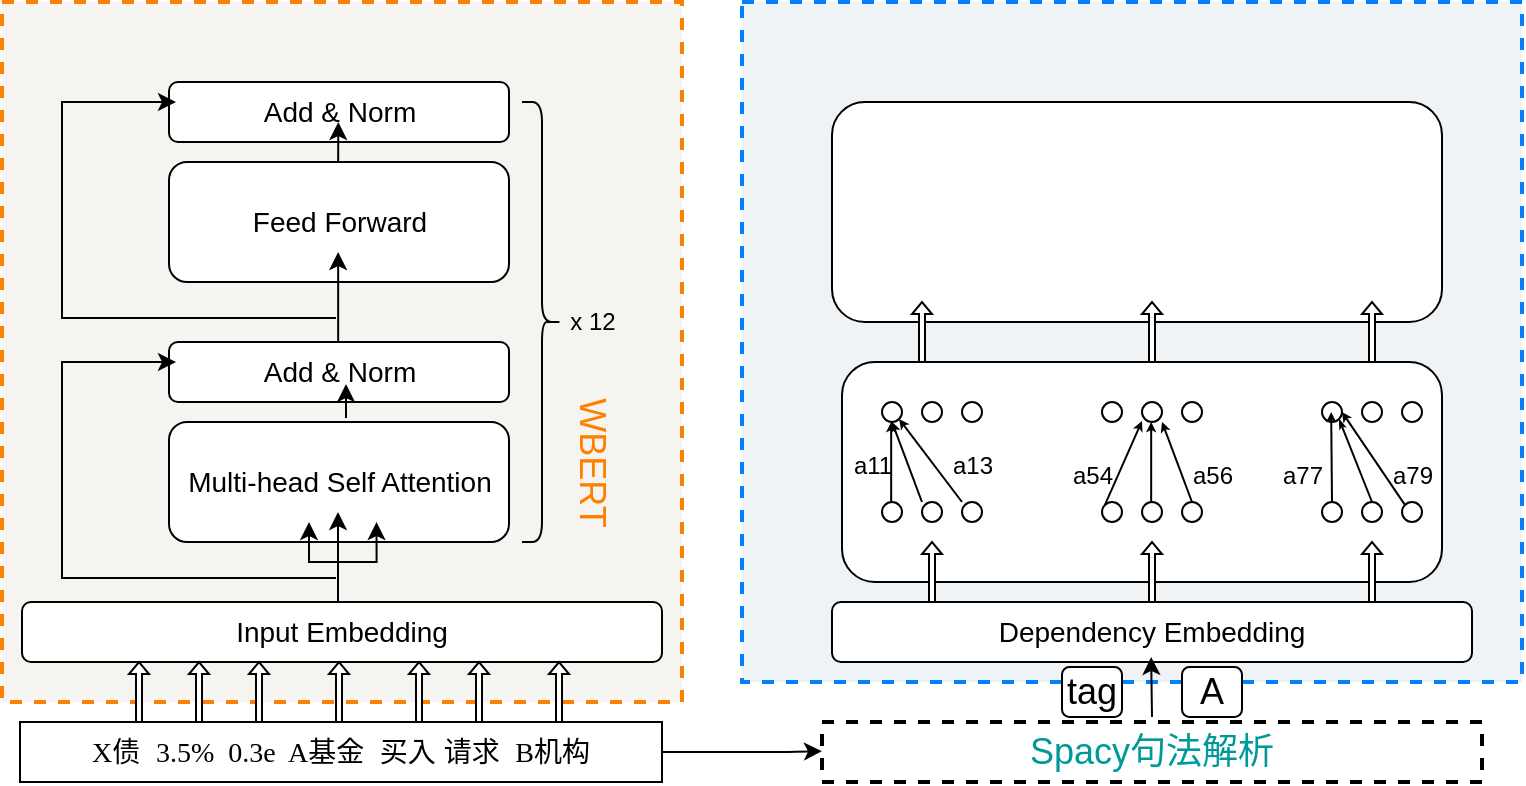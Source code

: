 <mxfile version="16.0.0" type="github">
  <diagram id="1vwMO78F63A42fUgwjm2" name="Page-1">
    <mxGraphModel dx="865" dy="488" grid="1" gridSize="10" guides="1" tooltips="1" connect="1" arrows="1" fold="1" page="1" pageScale="1" pageWidth="827" pageHeight="1169" math="0" shadow="0">
      <root>
        <mxCell id="0" />
        <mxCell id="1" parent="0" />
        <mxCell id="z27-uRXxiAsdTS0FbLUc-89" value="" style="rounded=0;whiteSpace=wrap;html=1;sketch=0;fontSize=18;dashed=1;strokeWidth=2;fillColor=#F0F3F5;strokeColor=#007FFF;fontColor=#333333;" vertex="1" parent="1">
          <mxGeometry x="400" y="210" width="390" height="340" as="geometry" />
        </mxCell>
        <mxCell id="z27-uRXxiAsdTS0FbLUc-144" value="" style="rounded=1;whiteSpace=wrap;html=1;sketch=0;fontSize=12;fontColor=#000000;strokeColor=#000000;strokeWidth=1;fillColor=#FFFFFF;" vertex="1" parent="1">
          <mxGeometry x="450" y="390" width="300" height="110" as="geometry" />
        </mxCell>
        <mxCell id="z27-uRXxiAsdTS0FbLUc-78" value="" style="rounded=0;whiteSpace=wrap;html=1;sketch=0;fontSize=18;dashed=1;strokeWidth=2;fillColor=#F5F4F0;strokeColor=#FF8000;fontColor=#333333;" vertex="1" parent="1">
          <mxGeometry x="30" y="210" width="340" height="350" as="geometry" />
        </mxCell>
        <mxCell id="z27-uRXxiAsdTS0FbLUc-1" value="&lt;p style=&quot;margin-top: 0pt ; margin-bottom: 0pt ; margin-left: 0in ; text-align: left ; direction: ltr ; unicode-bidi: embed ; word-break: normal ; font-size: 14px&quot;&gt;&lt;span style=&quot;font-family: &amp;#34;times new roman&amp;#34;&quot;&gt;X&lt;/span&gt;&lt;span&gt;债&amp;nbsp; &lt;/span&gt;&lt;span style=&quot;font-family: &amp;#34;times new roman&amp;#34;&quot;&gt;3.5%&amp;nbsp; 0.3e&amp;nbsp; A&lt;/span&gt;&lt;span&gt;基金&amp;nbsp; 买入 请求&amp;nbsp; &lt;/span&gt;&lt;span style=&quot;font-family: &amp;#34;times new roman&amp;#34;&quot;&gt;B&lt;/span&gt;&lt;span&gt;机构&lt;/span&gt;&lt;/p&gt;" style="rounded=0;whiteSpace=wrap;html=1;" vertex="1" parent="1">
          <mxGeometry x="39" y="570" width="321" height="30" as="geometry" />
        </mxCell>
        <mxCell id="z27-uRXxiAsdTS0FbLUc-5" value="Input Embedding" style="rounded=1;whiteSpace=wrap;html=1;fontSize=14;strokeWidth=1;" vertex="1" parent="1">
          <mxGeometry x="40" y="510" width="320" height="30" as="geometry" />
        </mxCell>
        <mxCell id="z27-uRXxiAsdTS0FbLUc-21" value="" style="shape=singleArrow;direction=north;whiteSpace=wrap;html=1;fontSize=14;strokeWidth=1;" vertex="1" parent="1">
          <mxGeometry x="93.5" y="540" width="10" height="30" as="geometry" />
        </mxCell>
        <mxCell id="z27-uRXxiAsdTS0FbLUc-30" value="" style="shape=singleArrow;direction=north;whiteSpace=wrap;html=1;fontSize=14;strokeWidth=1;" vertex="1" parent="1">
          <mxGeometry x="123.5" y="540" width="10" height="30" as="geometry" />
        </mxCell>
        <mxCell id="z27-uRXxiAsdTS0FbLUc-31" value="" style="shape=singleArrow;direction=north;whiteSpace=wrap;html=1;fontSize=14;strokeWidth=1;" vertex="1" parent="1">
          <mxGeometry x="153.5" y="540" width="10" height="30" as="geometry" />
        </mxCell>
        <mxCell id="z27-uRXxiAsdTS0FbLUc-32" value="" style="shape=singleArrow;direction=north;whiteSpace=wrap;html=1;fontSize=14;strokeWidth=1;" vertex="1" parent="1">
          <mxGeometry x="193.5" y="540" width="10" height="30" as="geometry" />
        </mxCell>
        <mxCell id="z27-uRXxiAsdTS0FbLUc-34" value="" style="shape=singleArrow;direction=north;whiteSpace=wrap;html=1;fontSize=14;strokeWidth=1;" vertex="1" parent="1">
          <mxGeometry x="233.5" y="540" width="10" height="30" as="geometry" />
        </mxCell>
        <mxCell id="z27-uRXxiAsdTS0FbLUc-35" value="" style="shape=singleArrow;direction=north;whiteSpace=wrap;html=1;fontSize=14;strokeWidth=1;" vertex="1" parent="1">
          <mxGeometry x="263.5" y="540" width="10" height="30" as="geometry" />
        </mxCell>
        <mxCell id="z27-uRXxiAsdTS0FbLUc-36" value="" style="shape=singleArrow;direction=north;whiteSpace=wrap;html=1;fontSize=14;strokeWidth=1;" vertex="1" parent="1">
          <mxGeometry x="303.5" y="540" width="10" height="30" as="geometry" />
        </mxCell>
        <mxCell id="z27-uRXxiAsdTS0FbLUc-37" value="Multi-head Self Attention" style="rounded=1;whiteSpace=wrap;html=1;fontSize=14;strokeWidth=1;" vertex="1" parent="1">
          <mxGeometry x="113.5" y="420" width="170" height="60" as="geometry" />
        </mxCell>
        <mxCell id="z27-uRXxiAsdTS0FbLUc-47" style="edgeStyle=none;shape=flexArrow;rounded=0;orthogonalLoop=1;jettySize=auto;html=1;exitX=0.5;exitY=0;exitDx=0;exitDy=0;fontSize=14;" edge="1" parent="1" source="z27-uRXxiAsdTS0FbLUc-37" target="z27-uRXxiAsdTS0FbLUc-37">
          <mxGeometry relative="1" as="geometry" />
        </mxCell>
        <mxCell id="z27-uRXxiAsdTS0FbLUc-48" value="Add &amp;amp; Norm" style="rounded=1;whiteSpace=wrap;html=1;fontSize=14;strokeWidth=1;" vertex="1" parent="1">
          <mxGeometry x="113.5" y="380" width="170" height="30" as="geometry" />
        </mxCell>
        <mxCell id="z27-uRXxiAsdTS0FbLUc-57" value="" style="edgeStyle=elbowEdgeStyle;elbow=horizontal;endArrow=classic;html=1;rounded=0;fontSize=14;exitX=0;exitY=0;exitDx=12;exitDy=3.5;exitPerimeter=0;" edge="1" parent="1">
          <mxGeometry width="50" height="50" relative="1" as="geometry">
            <mxPoint x="197.0" y="498.0" as="sourcePoint" />
            <mxPoint x="117" y="390" as="targetPoint" />
            <Array as="points">
              <mxPoint x="60" y="410" />
              <mxPoint x="90" y="390" />
              <mxPoint x="70" y="410" />
              <mxPoint x="90" y="400" />
              <mxPoint x="93.5" y="420" />
            </Array>
          </mxGeometry>
        </mxCell>
        <mxCell id="z27-uRXxiAsdTS0FbLUc-61" value="" style="endArrow=classic;html=1;rounded=0;fontSize=14;" edge="1" parent="1">
          <mxGeometry width="50" height="50" relative="1" as="geometry">
            <mxPoint x="198" y="510" as="sourcePoint" />
            <mxPoint x="198" y="465" as="targetPoint" />
          </mxGeometry>
        </mxCell>
        <mxCell id="z27-uRXxiAsdTS0FbLUc-62" value="" style="edgeStyle=segmentEdgeStyle;endArrow=classic;html=1;rounded=0;fontSize=14;endSize=6;" edge="1" parent="1">
          <mxGeometry width="50" height="50" relative="1" as="geometry">
            <mxPoint x="196.75" y="490" as="sourcePoint" />
            <mxPoint x="217.25" y="470" as="targetPoint" />
          </mxGeometry>
        </mxCell>
        <mxCell id="z27-uRXxiAsdTS0FbLUc-63" value="" style="edgeStyle=segmentEdgeStyle;endArrow=classic;html=1;rounded=0;fontSize=14;endSize=6;" edge="1" parent="1">
          <mxGeometry width="50" height="50" relative="1" as="geometry">
            <mxPoint x="203.5" y="490" as="sourcePoint" />
            <mxPoint x="183.5" y="470" as="targetPoint" />
          </mxGeometry>
        </mxCell>
        <mxCell id="z27-uRXxiAsdTS0FbLUc-65" value="" style="endArrow=classic;html=1;rounded=0;fontSize=14;endSize=6;targetPerimeterSpacing=10;sourcePerimeterSpacing=10;jumpStyle=sharp;jumpSize=16;" edge="1" parent="1">
          <mxGeometry width="50" height="50" relative="1" as="geometry">
            <mxPoint x="202" y="418" as="sourcePoint" />
            <mxPoint x="202" y="401" as="targetPoint" />
            <Array as="points" />
          </mxGeometry>
        </mxCell>
        <mxCell id="z27-uRXxiAsdTS0FbLUc-66" value="Feed Forward" style="rounded=1;whiteSpace=wrap;html=1;fontSize=14;strokeWidth=1;" vertex="1" parent="1">
          <mxGeometry x="113.5" y="290" width="170" height="60" as="geometry" />
        </mxCell>
        <mxCell id="z27-uRXxiAsdTS0FbLUc-67" value="" style="endArrow=classic;html=1;rounded=0;fontSize=14;" edge="1" parent="1">
          <mxGeometry width="50" height="50" relative="1" as="geometry">
            <mxPoint x="198.08" y="380" as="sourcePoint" />
            <mxPoint x="198.08" y="335" as="targetPoint" />
          </mxGeometry>
        </mxCell>
        <mxCell id="z27-uRXxiAsdTS0FbLUc-68" value="Add &amp;amp; Norm" style="rounded=1;whiteSpace=wrap;html=1;fontSize=14;strokeWidth=1;" vertex="1" parent="1">
          <mxGeometry x="113.5" y="250" width="170" height="30" as="geometry" />
        </mxCell>
        <mxCell id="z27-uRXxiAsdTS0FbLUc-72" value="" style="endArrow=classic;html=1;rounded=0;fontSize=14;endSize=6;sourcePerimeterSpacing=10;targetPerimeterSpacing=10;elbow=vertical;jumpStyle=sharp;jumpSize=16;" edge="1" parent="1">
          <mxGeometry width="50" height="50" relative="1" as="geometry">
            <mxPoint x="198.08" y="290" as="sourcePoint" />
            <mxPoint x="198.16" y="270" as="targetPoint" />
          </mxGeometry>
        </mxCell>
        <mxCell id="z27-uRXxiAsdTS0FbLUc-73" value="" style="edgeStyle=elbowEdgeStyle;elbow=horizontal;endArrow=classic;html=1;rounded=0;fontSize=14;exitX=0;exitY=0;exitDx=12;exitDy=3.5;exitPerimeter=0;" edge="1" parent="1">
          <mxGeometry width="50" height="50" relative="1" as="geometry">
            <mxPoint x="197.0" y="368.0" as="sourcePoint" />
            <mxPoint x="117.0" y="260" as="targetPoint" />
            <Array as="points">
              <mxPoint x="60" y="280" />
              <mxPoint x="90" y="260" />
              <mxPoint x="70" y="280" />
              <mxPoint x="90" y="270" />
              <mxPoint x="93.5" y="290" />
            </Array>
          </mxGeometry>
        </mxCell>
        <mxCell id="z27-uRXxiAsdTS0FbLUc-74" value="" style="shape=curlyBracket;whiteSpace=wrap;html=1;rounded=1;flipH=1;fontSize=14;strokeWidth=1;" vertex="1" parent="1">
          <mxGeometry x="290" y="260" width="20" height="220" as="geometry" />
        </mxCell>
        <mxCell id="z27-uRXxiAsdTS0FbLUc-76" value="x 12" style="text;html=1;resizable=0;autosize=1;align=center;verticalAlign=middle;points=[];fillColor=none;strokeColor=none;rounded=0;sketch=0;" vertex="1" parent="1">
          <mxGeometry x="305" y="360" width="40" height="20" as="geometry" />
        </mxCell>
        <mxCell id="z27-uRXxiAsdTS0FbLUc-77" value="&lt;font style=&quot;font-size: 18px&quot; color=&quot;#ff8000&quot;&gt;WBERT&lt;/font&gt;" style="text;html=1;resizable=0;autosize=1;align=center;verticalAlign=middle;points=[];fillColor=none;strokeColor=none;rounded=0;sketch=0;rotation=90;" vertex="1" parent="1">
          <mxGeometry x="285" y="430" width="80" height="20" as="geometry" />
        </mxCell>
        <mxCell id="z27-uRXxiAsdTS0FbLUc-79" value="&lt;font color=&quot;#009999&quot;&gt;Spacy句法解析&lt;/font&gt;" style="rounded=0;whiteSpace=wrap;html=1;dashed=1;sketch=0;fontSize=18;fontColor=#FF8000;strokeColor=#000000;strokeWidth=2;fillColor=#FFFFFF;" vertex="1" parent="1">
          <mxGeometry x="440" y="570" width="330" height="30" as="geometry" />
        </mxCell>
        <mxCell id="z27-uRXxiAsdTS0FbLUc-81" value="" style="endArrow=classic;html=1;rounded=1;sketch=0;fontSize=18;fontColor=#FF8000;curved=0;exitX=1;exitY=0.5;exitDx=0;exitDy=0;" edge="1" parent="1" source="z27-uRXxiAsdTS0FbLUc-1">
          <mxGeometry width="50" height="50" relative="1" as="geometry">
            <mxPoint x="370" y="584.58" as="sourcePoint" />
            <mxPoint x="440" y="584.58" as="targetPoint" />
            <Array as="points">
              <mxPoint x="420" y="585" />
            </Array>
          </mxGeometry>
        </mxCell>
        <mxCell id="z27-uRXxiAsdTS0FbLUc-90" value="Dependency Embedding" style="rounded=1;whiteSpace=wrap;html=1;fontSize=14;strokeWidth=1;" vertex="1" parent="1">
          <mxGeometry x="445" y="510" width="320" height="30" as="geometry" />
        </mxCell>
        <mxCell id="z27-uRXxiAsdTS0FbLUc-82" value="" style="endArrow=classic;html=1;rounded=1;sketch=0;fontSize=18;fontColor=#009999;curved=0;" edge="1" parent="1">
          <mxGeometry width="50" height="50" relative="1" as="geometry">
            <mxPoint x="605" y="567.5" as="sourcePoint" />
            <mxPoint x="604.58" y="537.5" as="targetPoint" />
          </mxGeometry>
        </mxCell>
        <mxCell id="z27-uRXxiAsdTS0FbLUc-85" value="&lt;font color=&quot;#000000&quot;&gt;A&lt;/font&gt;" style="rounded=1;whiteSpace=wrap;html=1;sketch=0;fontSize=18;fontColor=#009999;strokeColor=#000000;strokeWidth=1;fillColor=#FFFFFF;" vertex="1" parent="1">
          <mxGeometry x="620" y="542.5" width="30" height="25" as="geometry" />
        </mxCell>
        <mxCell id="z27-uRXxiAsdTS0FbLUc-88" value="&lt;font color=&quot;#000000&quot;&gt;tag&lt;/font&gt;" style="rounded=1;whiteSpace=wrap;html=1;sketch=0;fontSize=18;fontColor=#009999;strokeColor=#000000;strokeWidth=1;fillColor=#FFFFFF;" vertex="1" parent="1">
          <mxGeometry x="560" y="542.5" width="30" height="25" as="geometry" />
        </mxCell>
        <mxCell id="z27-uRXxiAsdTS0FbLUc-92" value="" style="shape=singleArrow;direction=north;whiteSpace=wrap;html=1;fontSize=14;strokeWidth=1;" vertex="1" parent="1">
          <mxGeometry x="490" y="480" width="10" height="30" as="geometry" />
        </mxCell>
        <mxCell id="z27-uRXxiAsdTS0FbLUc-100" value="" style="shape=singleArrow;direction=north;whiteSpace=wrap;html=1;fontSize=14;strokeWidth=1;" vertex="1" parent="1">
          <mxGeometry x="600" y="480" width="10" height="30" as="geometry" />
        </mxCell>
        <mxCell id="z27-uRXxiAsdTS0FbLUc-101" value="" style="shape=singleArrow;direction=north;whiteSpace=wrap;html=1;fontSize=14;strokeWidth=1;" vertex="1" parent="1">
          <mxGeometry x="710" y="480" width="10" height="30" as="geometry" />
        </mxCell>
        <mxCell id="z27-uRXxiAsdTS0FbLUc-102" value="" style="ellipse;whiteSpace=wrap;html=1;aspect=fixed;rounded=0;sketch=0;fontSize=18;fontColor=#000000;strokeColor=#000000;strokeWidth=1;fillColor=#FFFFFF;" vertex="1" parent="1">
          <mxGeometry x="470" y="460" width="10" height="10" as="geometry" />
        </mxCell>
        <mxCell id="z27-uRXxiAsdTS0FbLUc-103" value="" style="ellipse;whiteSpace=wrap;html=1;aspect=fixed;rounded=0;sketch=0;fontSize=18;fontColor=#000000;strokeColor=#000000;strokeWidth=1;fillColor=#FFFFFF;" vertex="1" parent="1">
          <mxGeometry x="490" y="460" width="10" height="10" as="geometry" />
        </mxCell>
        <mxCell id="z27-uRXxiAsdTS0FbLUc-105" value="" style="ellipse;whiteSpace=wrap;html=1;aspect=fixed;rounded=0;sketch=0;fontSize=18;fontColor=#000000;strokeColor=#000000;strokeWidth=1;fillColor=#FFFFFF;" vertex="1" parent="1">
          <mxGeometry x="510" y="460" width="10" height="10" as="geometry" />
        </mxCell>
        <mxCell id="z27-uRXxiAsdTS0FbLUc-106" value="" style="ellipse;whiteSpace=wrap;html=1;aspect=fixed;rounded=0;sketch=0;fontSize=18;fontColor=#000000;strokeColor=#000000;strokeWidth=1;fillColor=#FFFFFF;" vertex="1" parent="1">
          <mxGeometry x="600" y="460" width="10" height="10" as="geometry" />
        </mxCell>
        <mxCell id="z27-uRXxiAsdTS0FbLUc-107" value="" style="ellipse;whiteSpace=wrap;html=1;aspect=fixed;rounded=0;sketch=0;fontSize=18;fontColor=#000000;strokeColor=#000000;strokeWidth=1;fillColor=#FFFFFF;" vertex="1" parent="1">
          <mxGeometry x="710" y="460" width="10" height="10" as="geometry" />
        </mxCell>
        <mxCell id="z27-uRXxiAsdTS0FbLUc-108" value="" style="ellipse;whiteSpace=wrap;html=1;aspect=fixed;rounded=0;sketch=0;fontSize=18;fontColor=#000000;strokeColor=#000000;strokeWidth=1;fillColor=#FFFFFF;" vertex="1" parent="1">
          <mxGeometry x="620" y="460" width="10" height="10" as="geometry" />
        </mxCell>
        <mxCell id="z27-uRXxiAsdTS0FbLUc-109" value="" style="ellipse;whiteSpace=wrap;html=1;aspect=fixed;rounded=0;sketch=0;fontSize=18;fontColor=#000000;strokeColor=#000000;strokeWidth=1;fillColor=#FFFFFF;" vertex="1" parent="1">
          <mxGeometry x="580" y="460" width="10" height="10" as="geometry" />
        </mxCell>
        <mxCell id="z27-uRXxiAsdTS0FbLUc-110" value="" style="ellipse;whiteSpace=wrap;html=1;aspect=fixed;rounded=0;sketch=0;fontSize=18;fontColor=#000000;strokeColor=#000000;strokeWidth=1;fillColor=#FFFFFF;" vertex="1" parent="1">
          <mxGeometry x="690" y="460" width="10" height="10" as="geometry" />
        </mxCell>
        <mxCell id="z27-uRXxiAsdTS0FbLUc-111" value="" style="ellipse;whiteSpace=wrap;html=1;aspect=fixed;rounded=0;sketch=0;fontSize=18;fontColor=#000000;strokeColor=#000000;strokeWidth=1;fillColor=#FFFFFF;" vertex="1" parent="1">
          <mxGeometry x="730" y="460" width="10" height="10" as="geometry" />
        </mxCell>
        <mxCell id="z27-uRXxiAsdTS0FbLUc-112" value="" style="ellipse;whiteSpace=wrap;html=1;aspect=fixed;rounded=0;sketch=0;fontSize=18;fontColor=#000000;strokeColor=#000000;strokeWidth=1;fillColor=#FFFFFF;" vertex="1" parent="1">
          <mxGeometry x="470" y="410" width="10" height="10" as="geometry" />
        </mxCell>
        <mxCell id="z27-uRXxiAsdTS0FbLUc-115" value="" style="endArrow=classic;html=1;rounded=1;sketch=0;fontSize=18;fontColor=#000000;curved=0;endSize=2;" edge="1" parent="1">
          <mxGeometry width="50" height="50" relative="1" as="geometry">
            <mxPoint x="474.58" y="460" as="sourcePoint" />
            <mxPoint x="474.58" y="420" as="targetPoint" />
          </mxGeometry>
        </mxCell>
        <mxCell id="z27-uRXxiAsdTS0FbLUc-116" value="" style="endArrow=classic;html=1;rounded=1;sketch=0;fontSize=18;fontColor=#000000;curved=0;endSize=2;entryX=0.5;entryY=1;entryDx=0;entryDy=0;" edge="1" parent="1" target="z27-uRXxiAsdTS0FbLUc-112">
          <mxGeometry width="50" height="50" relative="1" as="geometry">
            <mxPoint x="490" y="460" as="sourcePoint" />
            <mxPoint x="480" y="420" as="targetPoint" />
          </mxGeometry>
        </mxCell>
        <mxCell id="z27-uRXxiAsdTS0FbLUc-118" value="" style="endArrow=classic;html=1;rounded=1;sketch=0;fontSize=18;fontColor=#000000;curved=0;entryX=1;entryY=1;entryDx=0;entryDy=0;endSize=2;" edge="1" parent="1" target="z27-uRXxiAsdTS0FbLUc-112">
          <mxGeometry width="50" height="50" relative="1" as="geometry">
            <mxPoint x="510" y="460" as="sourcePoint" />
            <mxPoint x="500" y="420" as="targetPoint" />
          </mxGeometry>
        </mxCell>
        <mxCell id="z27-uRXxiAsdTS0FbLUc-120" value="" style="ellipse;whiteSpace=wrap;html=1;aspect=fixed;rounded=0;sketch=0;fontSize=18;fontColor=#000000;strokeColor=#000000;strokeWidth=1;fillColor=#FFFFFF;" vertex="1" parent="1">
          <mxGeometry x="490" y="410" width="10" height="10" as="geometry" />
        </mxCell>
        <mxCell id="z27-uRXxiAsdTS0FbLUc-121" value="" style="ellipse;whiteSpace=wrap;html=1;aspect=fixed;rounded=0;sketch=0;fontSize=18;fontColor=#000000;strokeColor=#000000;strokeWidth=1;fillColor=#FFFFFF;" vertex="1" parent="1">
          <mxGeometry x="510" y="410" width="10" height="10" as="geometry" />
        </mxCell>
        <mxCell id="z27-uRXxiAsdTS0FbLUc-122" value="&lt;font style=&quot;font-size: 12px&quot;&gt;a11&lt;/font&gt;" style="text;html=1;resizable=0;autosize=1;align=center;verticalAlign=middle;points=[];fillColor=none;strokeColor=none;rounded=0;sketch=0;fontSize=18;fontColor=#000000;" vertex="1" parent="1">
          <mxGeometry x="450" y="425" width="30" height="30" as="geometry" />
        </mxCell>
        <mxCell id="z27-uRXxiAsdTS0FbLUc-124" value="&lt;font style=&quot;font-size: 12px&quot;&gt;a13&lt;/font&gt;" style="text;html=1;resizable=0;autosize=1;align=center;verticalAlign=middle;points=[];fillColor=none;strokeColor=none;rounded=0;sketch=0;fontSize=18;fontColor=#000000;" vertex="1" parent="1">
          <mxGeometry x="495" y="425" width="40" height="30" as="geometry" />
        </mxCell>
        <mxCell id="z27-uRXxiAsdTS0FbLUc-125" value="" style="ellipse;whiteSpace=wrap;html=1;aspect=fixed;rounded=0;sketch=0;fontSize=18;fontColor=#000000;strokeColor=#000000;strokeWidth=1;fillColor=#FFFFFF;" vertex="1" parent="1">
          <mxGeometry x="580" y="410" width="10" height="10" as="geometry" />
        </mxCell>
        <mxCell id="z27-uRXxiAsdTS0FbLUc-126" value="" style="ellipse;whiteSpace=wrap;html=1;aspect=fixed;rounded=0;sketch=0;fontSize=18;fontColor=#000000;strokeColor=#000000;strokeWidth=1;fillColor=#FFFFFF;" vertex="1" parent="1">
          <mxGeometry x="600" y="410" width="10" height="10" as="geometry" />
        </mxCell>
        <mxCell id="z27-uRXxiAsdTS0FbLUc-127" value="" style="ellipse;whiteSpace=wrap;html=1;aspect=fixed;rounded=0;sketch=0;fontSize=18;fontColor=#000000;strokeColor=#000000;strokeWidth=1;fillColor=#FFFFFF;" vertex="1" parent="1">
          <mxGeometry x="620" y="410" width="10" height="10" as="geometry" />
        </mxCell>
        <mxCell id="z27-uRXxiAsdTS0FbLUc-128" value="" style="ellipse;whiteSpace=wrap;html=1;aspect=fixed;rounded=0;sketch=0;fontSize=18;fontColor=#000000;strokeColor=#000000;strokeWidth=1;fillColor=#FFFFFF;" vertex="1" parent="1">
          <mxGeometry x="690" y="410" width="10" height="10" as="geometry" />
        </mxCell>
        <mxCell id="z27-uRXxiAsdTS0FbLUc-129" value="" style="ellipse;whiteSpace=wrap;html=1;aspect=fixed;rounded=0;sketch=0;fontSize=18;fontColor=#000000;strokeColor=#000000;strokeWidth=1;fillColor=#FFFFFF;" vertex="1" parent="1">
          <mxGeometry x="710" y="410" width="10" height="10" as="geometry" />
        </mxCell>
        <mxCell id="z27-uRXxiAsdTS0FbLUc-130" value="" style="ellipse;whiteSpace=wrap;html=1;aspect=fixed;rounded=0;sketch=0;fontSize=18;fontColor=#000000;strokeColor=#000000;strokeWidth=1;fillColor=#FFFFFF;" vertex="1" parent="1">
          <mxGeometry x="730" y="410" width="10" height="10" as="geometry" />
        </mxCell>
        <mxCell id="z27-uRXxiAsdTS0FbLUc-131" value="" style="endArrow=classic;html=1;rounded=1;sketch=0;fontSize=12;fontColor=#000000;elbow=vertical;endSize=2;" edge="1" parent="1">
          <mxGeometry width="50" height="50" relative="1" as="geometry">
            <mxPoint x="604.58" y="460" as="sourcePoint" />
            <mxPoint x="604.58" y="420" as="targetPoint" />
          </mxGeometry>
        </mxCell>
        <mxCell id="z27-uRXxiAsdTS0FbLUc-133" value="" style="endArrow=classic;html=1;rounded=1;sketch=0;fontSize=12;fontColor=#000000;elbow=vertical;exitX=0.5;exitY=0;exitDx=0;exitDy=0;endSize=2;" edge="1" parent="1" source="z27-uRXxiAsdTS0FbLUc-108">
          <mxGeometry width="50" height="50" relative="1" as="geometry">
            <mxPoint x="630" y="480" as="sourcePoint" />
            <mxPoint x="610" y="420" as="targetPoint" />
          </mxGeometry>
        </mxCell>
        <mxCell id="z27-uRXxiAsdTS0FbLUc-134" value="" style="endArrow=classic;html=1;rounded=1;sketch=0;fontSize=12;fontColor=#000000;elbow=vertical;exitX=0;exitY=0;exitDx=0;exitDy=0;endSize=2;" edge="1" parent="1" source="z27-uRXxiAsdTS0FbLUc-109">
          <mxGeometry width="50" height="50" relative="1" as="geometry">
            <mxPoint x="580" y="455" as="sourcePoint" />
            <mxPoint x="600" y="419.5" as="targetPoint" />
          </mxGeometry>
        </mxCell>
        <mxCell id="z27-uRXxiAsdTS0FbLUc-135" value="&lt;font style=&quot;font-size: 12px&quot;&gt;a54&lt;/font&gt;" style="text;html=1;resizable=0;autosize=1;align=center;verticalAlign=middle;points=[];fillColor=none;strokeColor=none;rounded=0;sketch=0;fontSize=18;fontColor=#000000;" vertex="1" parent="1">
          <mxGeometry x="555" y="430" width="40" height="30" as="geometry" />
        </mxCell>
        <mxCell id="z27-uRXxiAsdTS0FbLUc-136" value="&lt;font style=&quot;font-size: 12px&quot;&gt;a56&lt;/font&gt;" style="text;html=1;resizable=0;autosize=1;align=center;verticalAlign=middle;points=[];fillColor=none;strokeColor=none;rounded=0;sketch=0;fontSize=18;fontColor=#000000;" vertex="1" parent="1">
          <mxGeometry x="615" y="430" width="40" height="30" as="geometry" />
        </mxCell>
        <mxCell id="z27-uRXxiAsdTS0FbLUc-137" value="" style="endArrow=classic;html=1;rounded=1;sketch=0;fontSize=12;fontColor=#000000;elbow=vertical;exitX=0;exitY=0;exitDx=0;exitDy=0;endSize=2;" edge="1" parent="1" source="z27-uRXxiAsdTS0FbLUc-111">
          <mxGeometry width="50" height="50" relative="1" as="geometry">
            <mxPoint x="720" y="455" as="sourcePoint" />
            <mxPoint x="700" y="415" as="targetPoint" />
          </mxGeometry>
        </mxCell>
        <mxCell id="z27-uRXxiAsdTS0FbLUc-138" value="" style="endArrow=classicThin;html=1;rounded=1;sketch=0;fontSize=12;fontColor=#000000;elbow=vertical;exitX=0.5;exitY=0;exitDx=0;exitDy=0;endFill=1;endSize=2;entryX=1;entryY=1;entryDx=0;entryDy=0;" edge="1" parent="1" source="z27-uRXxiAsdTS0FbLUc-107" target="z27-uRXxiAsdTS0FbLUc-128">
          <mxGeometry width="50" height="50" relative="1" as="geometry">
            <mxPoint x="710" y="460" as="sourcePoint" />
            <mxPoint x="700" y="415" as="targetPoint" />
          </mxGeometry>
        </mxCell>
        <mxCell id="z27-uRXxiAsdTS0FbLUc-139" value="" style="endArrow=classic;html=1;rounded=1;sketch=0;fontSize=12;fontColor=#000000;elbow=vertical;exitX=0.5;exitY=0;exitDx=0;exitDy=0;endSize=2;" edge="1" parent="1" source="z27-uRXxiAsdTS0FbLUc-110">
          <mxGeometry width="50" height="50" relative="1" as="geometry">
            <mxPoint x="694.58" y="455" as="sourcePoint" />
            <mxPoint x="694.58" y="415" as="targetPoint" />
          </mxGeometry>
        </mxCell>
        <mxCell id="z27-uRXxiAsdTS0FbLUc-141" value="&lt;font style=&quot;font-size: 12px&quot;&gt;a79&lt;/font&gt;" style="text;html=1;resizable=0;autosize=1;align=center;verticalAlign=middle;points=[];fillColor=none;strokeColor=none;rounded=0;sketch=0;fontSize=18;fontColor=#000000;" vertex="1" parent="1">
          <mxGeometry x="715" y="430" width="40" height="30" as="geometry" />
        </mxCell>
        <mxCell id="z27-uRXxiAsdTS0FbLUc-145" value="" style="rounded=1;whiteSpace=wrap;html=1;sketch=0;fontSize=12;fontColor=#000000;strokeColor=#000000;strokeWidth=1;fillColor=#FFFFFF;" vertex="1" parent="1">
          <mxGeometry x="445" y="260" width="305" height="110" as="geometry" />
        </mxCell>
        <mxCell id="z27-uRXxiAsdTS0FbLUc-152" value="&lt;font style=&quot;font-size: 12px&quot;&gt;a77&lt;/font&gt;" style="text;html=1;resizable=0;autosize=1;align=center;verticalAlign=middle;points=[];fillColor=none;strokeColor=none;rounded=0;sketch=0;fontSize=18;fontColor=#000000;" vertex="1" parent="1">
          <mxGeometry x="660" y="430" width="40" height="30" as="geometry" />
        </mxCell>
        <mxCell id="z27-uRXxiAsdTS0FbLUc-156" value="" style="shape=singleArrow;direction=north;whiteSpace=wrap;html=1;fontSize=14;strokeWidth=1;" vertex="1" parent="1">
          <mxGeometry x="485" y="360" width="10" height="30" as="geometry" />
        </mxCell>
        <mxCell id="z27-uRXxiAsdTS0FbLUc-157" value="" style="shape=singleArrow;direction=north;whiteSpace=wrap;html=1;fontSize=14;strokeWidth=1;" vertex="1" parent="1">
          <mxGeometry x="600" y="360" width="10" height="30" as="geometry" />
        </mxCell>
        <mxCell id="z27-uRXxiAsdTS0FbLUc-158" value="" style="shape=singleArrow;direction=north;whiteSpace=wrap;html=1;fontSize=14;strokeWidth=1;" vertex="1" parent="1">
          <mxGeometry x="710" y="360" width="10" height="30" as="geometry" />
        </mxCell>
      </root>
    </mxGraphModel>
  </diagram>
</mxfile>

